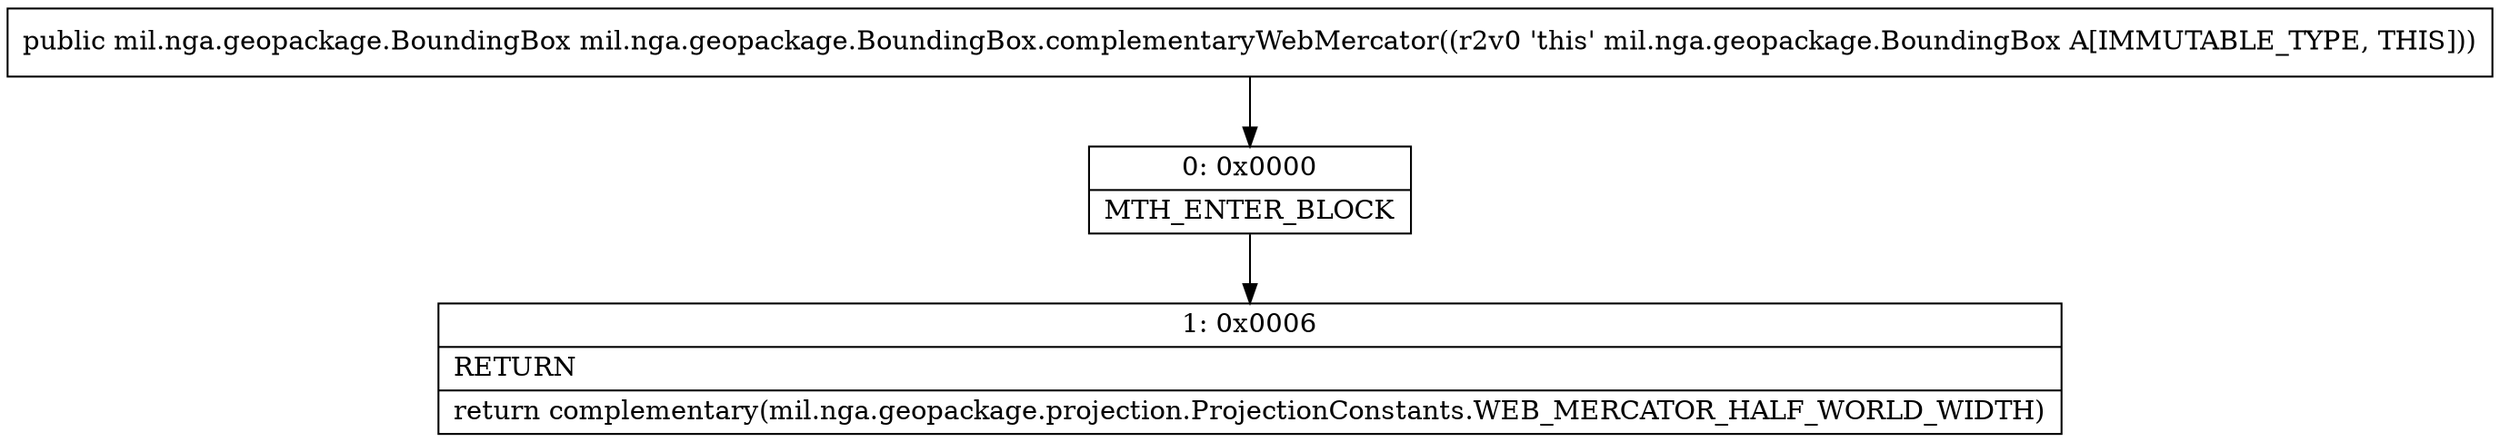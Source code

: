 digraph "CFG formil.nga.geopackage.BoundingBox.complementaryWebMercator()Lmil\/nga\/geopackage\/BoundingBox;" {
Node_0 [shape=record,label="{0\:\ 0x0000|MTH_ENTER_BLOCK\l}"];
Node_1 [shape=record,label="{1\:\ 0x0006|RETURN\l|return complementary(mil.nga.geopackage.projection.ProjectionConstants.WEB_MERCATOR_HALF_WORLD_WIDTH)\l}"];
MethodNode[shape=record,label="{public mil.nga.geopackage.BoundingBox mil.nga.geopackage.BoundingBox.complementaryWebMercator((r2v0 'this' mil.nga.geopackage.BoundingBox A[IMMUTABLE_TYPE, THIS])) }"];
MethodNode -> Node_0;
Node_0 -> Node_1;
}

